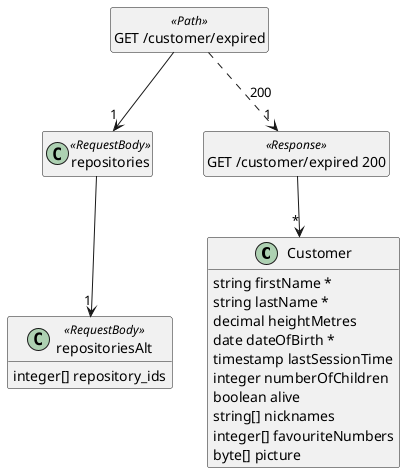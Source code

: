 @startuml
hide <<Path>> circle
hide <<Response>> circle
hide <<Parameter>> circle
hide empty methods
hide empty fields
set namespaceSeparator none

class "Customer" {
  {field} string firstName *
  {field} string lastName *
  {field} decimal heightMetres 
  {field} date dateOfBirth *
  {field} timestamp lastSessionTime 
  {field} integer numberOfChildren 
  {field} boolean alive 
  {field} string[] nicknames 
  {field} integer[] favouriteNumbers 
  {field} byte[] picture 
}

class "repositories" <<RequestBody>> {
}

class "repositoriesAlt" <<RequestBody>> {
  {field} integer[] repository_ids 
}

class "GET /customer/expired" <<Path>> {
}

class "GET /customer/expired 200" <<Response>> {
}

"repositories" --> "1" "repositoriesAlt"

"GET /customer/expired 200" --> "*" "Customer"

"GET /customer/expired" ..> "1" "GET /customer/expired 200"  :  "200"

"GET /customer/expired" --> "1" "repositories"

@enduml